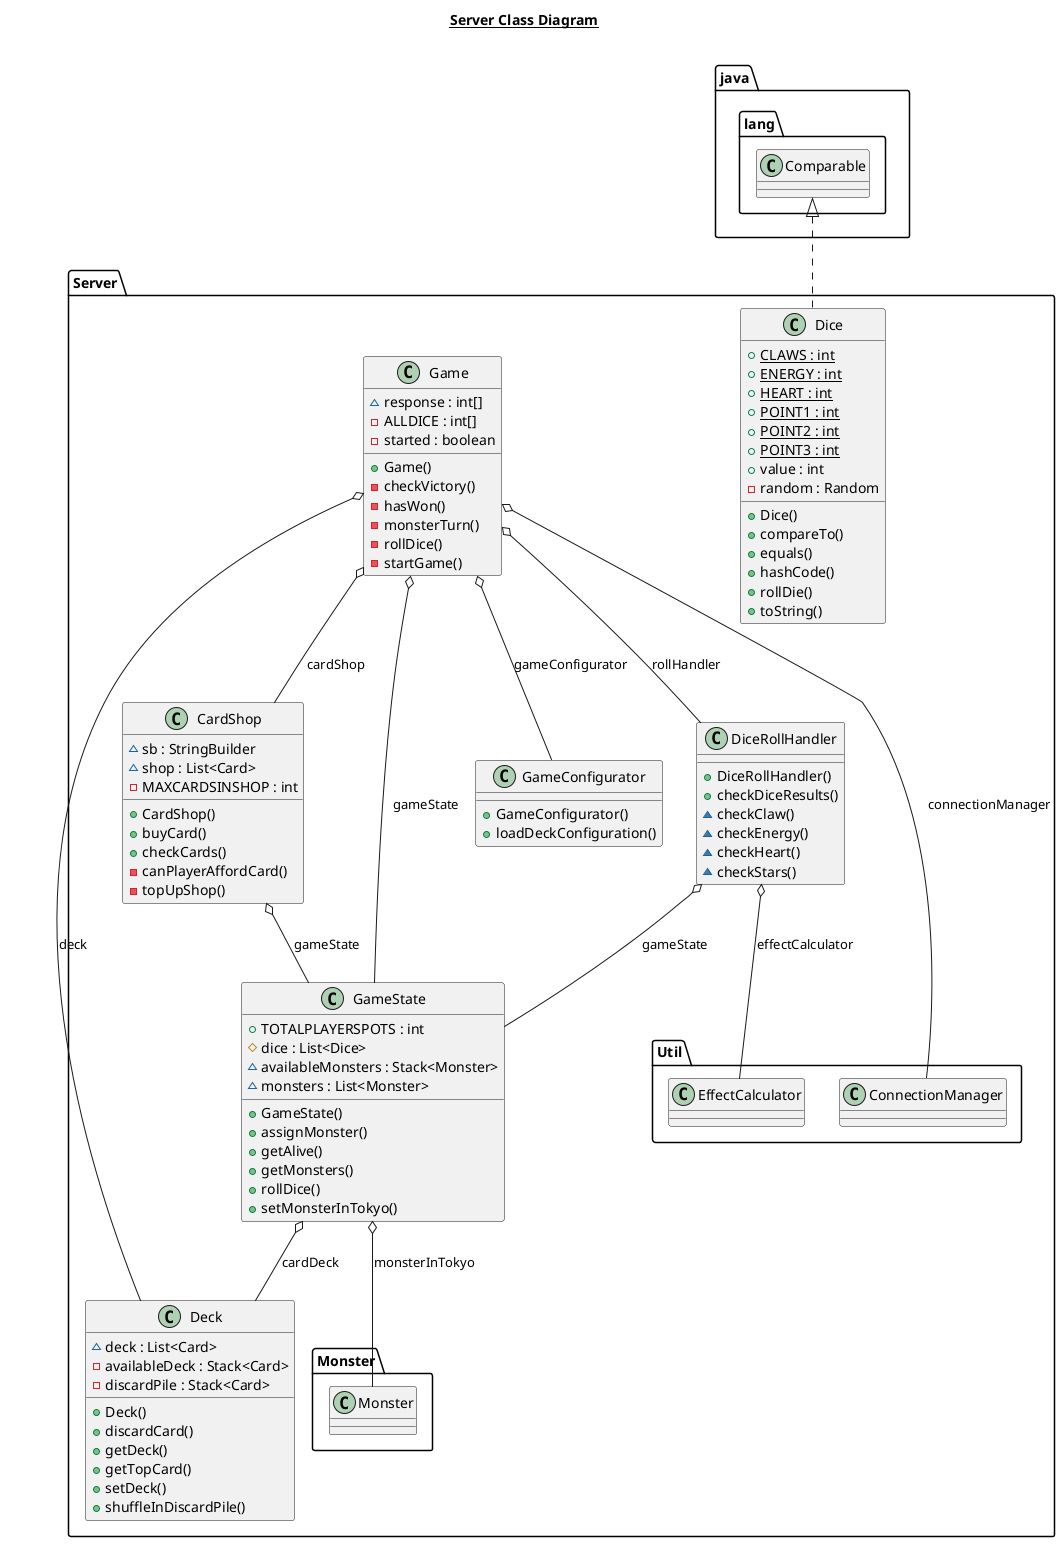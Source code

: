 @startuml

title __Server Class Diagram__\n

    namespace Server {
      class Server.CardShop {
          ~ sb : StringBuilder
          ~ shop : List<Card>
          - MAXCARDSINSHOP : int
          + CardShop()
          + buyCard()
          + checkCards()
          - canPlayerAffordCard()
          - topUpShop()
      }
    }
  

    namespace Server {
      class Server.Deck {
          ~ deck : List<Card>
          - availableDeck : Stack<Card>
          - discardPile : Stack<Card>
          + Deck()
          + discardCard()
          + getDeck()
          + getTopCard()
          + setDeck()
          + shuffleInDiscardPile()
      }
    }
  

    namespace Server {
      class Server.Dice {
          {static} + CLAWS : int
          {static} + ENERGY : int
          {static} + HEART : int
          {static} + POINT1 : int
          {static} + POINT2 : int
          {static} + POINT3 : int
          + value : int
          - random : Random
          + Dice()
          + compareTo()
          + equals()
          + hashCode()
          + rollDie()
          + toString()
      }
    }

  

    namespace Server {
      class Server.DiceRollHandler {
          + DiceRollHandler()
          + checkDiceResults()
          ~ checkClaw()
          ~ checkEnergy()
          ~ checkHeart()
          ~ checkStars()
      }
    }

  

    namespace Server {
      class Server.Game {
          ~ response : int[]
          - ALLDICE : int[]
          - started : boolean
          + Game()
          - checkVictory()
          - hasWon()
          - monsterTurn()
          - rollDice()
          - startGame()
      }
    }

  

    namespace Server {
      class Server.GameConfigurator {
          + GameConfigurator()
          + loadDeckConfiguration()
      }
    }

  

    namespace Server {
      class Server.GameState {
          + TOTALPLAYERSPOTS : int
          # dice : List<Dice>
          ~ availableMonsters : Stack<Monster>
          ~ monsters : List<Monster>
          + GameState()
          + assignMonster()
          + getAlive()
          + getMonsters()
          + rollDice()
          + setMonsterInTokyo()
      }
    }

  Server.CardShop o-- Server.GameState : gameState
  Server.Dice .up.|> java.lang.Comparable
  Server.DiceRollHandler o-- Server.Util.EffectCalculator : effectCalculator
  Server.DiceRollHandler o-- Server.GameState : gameState
  Server.Game o-- Server.CardShop : cardShop
  Server.Game o-- Server.Util.ConnectionManager : connectionManager
  Server.Game o-- Server.Deck : deck
  Server.Game o-- Server.GameConfigurator : gameConfigurator
  Server.Game o-- Server.GameState : gameState
  Server.Game o-- Server.DiceRollHandler : rollHandler
  Server.GameState o-- Server.Deck : cardDeck
  Server.GameState o-- Server.Monster.Monster : monsterInTokyo


right footer

endfooter

@enduml
